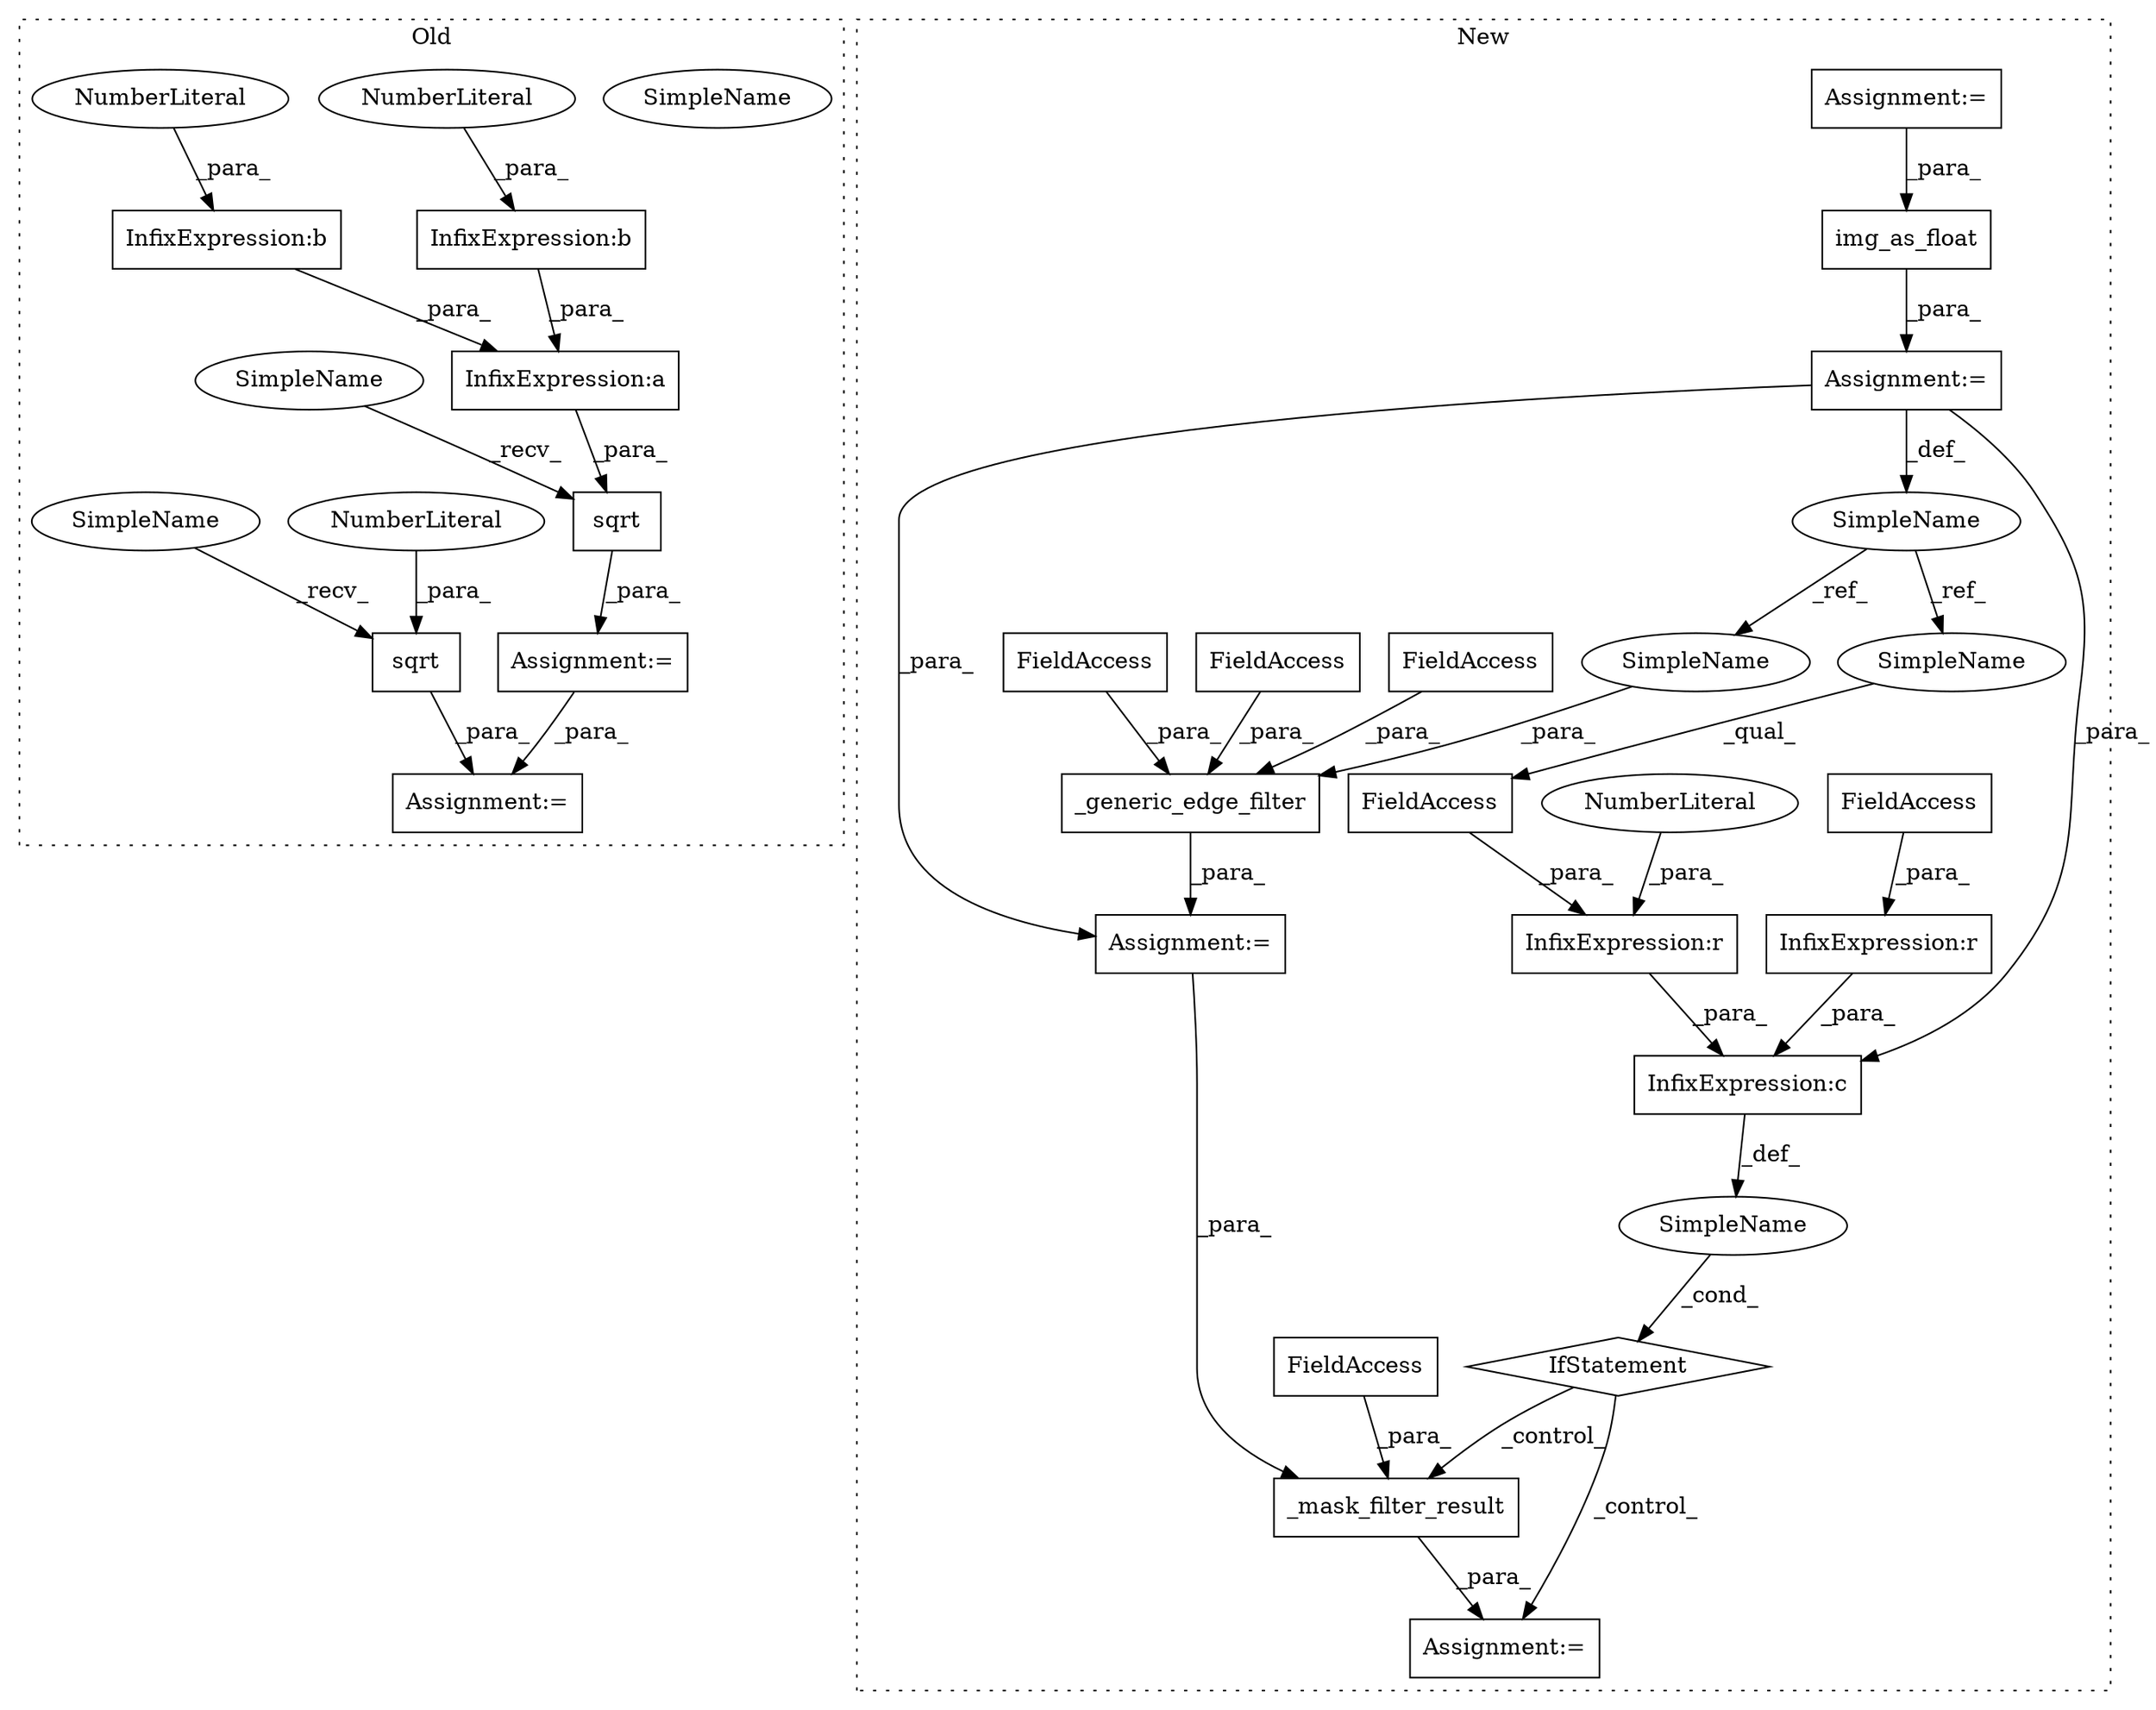 digraph G {
subgraph cluster0 {
1 [label="SimpleName" a="42" s="2797" l="5" shape="ellipse"];
8 [label="sqrt" a="32" s="2803,2865" l="5,1" shape="box"];
9 [label="InfixExpression:a" a="27" s="2835" l="3" shape="box"];
10 [label="InfixExpression:b" a="27" s="2860" l="3" shape="box"];
11 [label="InfixExpression:b" a="27" s="2830" l="3" shape="box"];
12 [label="NumberLiteral" a="34" s="2833" l="1" shape="ellipse"];
13 [label="NumberLiteral" a="34" s="2863" l="1" shape="ellipse"];
24 [label="sqrt" a="32" s="2883,2889" l="5,1" shape="box"];
25 [label="NumberLiteral" a="34" s="2888" l="1" shape="ellipse"];
28 [label="Assignment:=" a="7" s="2796" l="1" shape="box"];
29 [label="Assignment:=" a="7" s="2875" l="2" shape="box"];
32 [label="SimpleName" a="42" s="2797" l="5" shape="ellipse"];
33 [label="SimpleName" a="42" s="2877" l="5" shape="ellipse"];
label = "Old";
style="dotted";
}
subgraph cluster1 {
2 [label="_mask_filter_result" a="32" s="4373,4404" l="20,1" shape="box"];
3 [label="img_as_float" a="32" s="4222,4240" l="13,1" shape="box"];
4 [label="InfixExpression:r" a="27" s="4332" l="4" shape="box"];
5 [label="NumberLiteral" a="34" s="4336" l="1" shape="ellipse"];
6 [label="InfixExpression:r" a="27" s="4347" l="4" shape="box"];
7 [label="InfixExpression:c" a="27" s="4338" l="4" shape="box"];
14 [label="_generic_edge_filter" a="32" s="4254,4310" l="21,1" shape="box"];
15 [label="SimpleName" a="42" s="4216" l="5" shape="ellipse"];
16 [label="FieldAccess" a="22" s="4322" l="10" shape="box"];
17 [label="FieldAccess" a="22" s="4306" l="4" shape="box"];
18 [label="SimpleName" a="42" s="" l="" shape="ellipse"];
19 [label="IfStatement" a="25" s="4317,4356" l="4,2" shape="diamond"];
20 [label="FieldAccess" a="22" s="4296" l="4" shape="box"];
21 [label="FieldAccess" a="22" s="4301" l="4" shape="box"];
22 [label="FieldAccess" a="22" s="4343" l="4" shape="box"];
23 [label="FieldAccess" a="22" s="4400" l="4" shape="box"];
26 [label="Assignment:=" a="7" s="4205" l="5" shape="box"];
27 [label="Assignment:=" a="7" s="4221" l="1" shape="box"];
30 [label="Assignment:=" a="7" s="4253" l="1" shape="box"];
31 [label="Assignment:=" a="7" s="4372" l="1" shape="box"];
34 [label="SimpleName" a="42" s="4322" l="5" shape="ellipse"];
35 [label="SimpleName" a="42" s="4275" l="5" shape="ellipse"];
label = "New";
style="dotted";
}
2 -> 31 [label="_para_"];
3 -> 27 [label="_para_"];
4 -> 7 [label="_para_"];
5 -> 4 [label="_para_"];
6 -> 7 [label="_para_"];
7 -> 18 [label="_def_"];
8 -> 28 [label="_para_"];
9 -> 8 [label="_para_"];
10 -> 9 [label="_para_"];
11 -> 9 [label="_para_"];
12 -> 11 [label="_para_"];
13 -> 10 [label="_para_"];
14 -> 30 [label="_para_"];
15 -> 34 [label="_ref_"];
15 -> 35 [label="_ref_"];
16 -> 4 [label="_para_"];
17 -> 14 [label="_para_"];
18 -> 19 [label="_cond_"];
19 -> 2 [label="_control_"];
19 -> 31 [label="_control_"];
20 -> 14 [label="_para_"];
21 -> 14 [label="_para_"];
22 -> 6 [label="_para_"];
23 -> 2 [label="_para_"];
24 -> 29 [label="_para_"];
25 -> 24 [label="_para_"];
26 -> 3 [label="_para_"];
27 -> 7 [label="_para_"];
27 -> 30 [label="_para_"];
27 -> 15 [label="_def_"];
28 -> 29 [label="_para_"];
30 -> 2 [label="_para_"];
32 -> 8 [label="_recv_"];
33 -> 24 [label="_recv_"];
34 -> 16 [label="_qual_"];
35 -> 14 [label="_para_"];
}